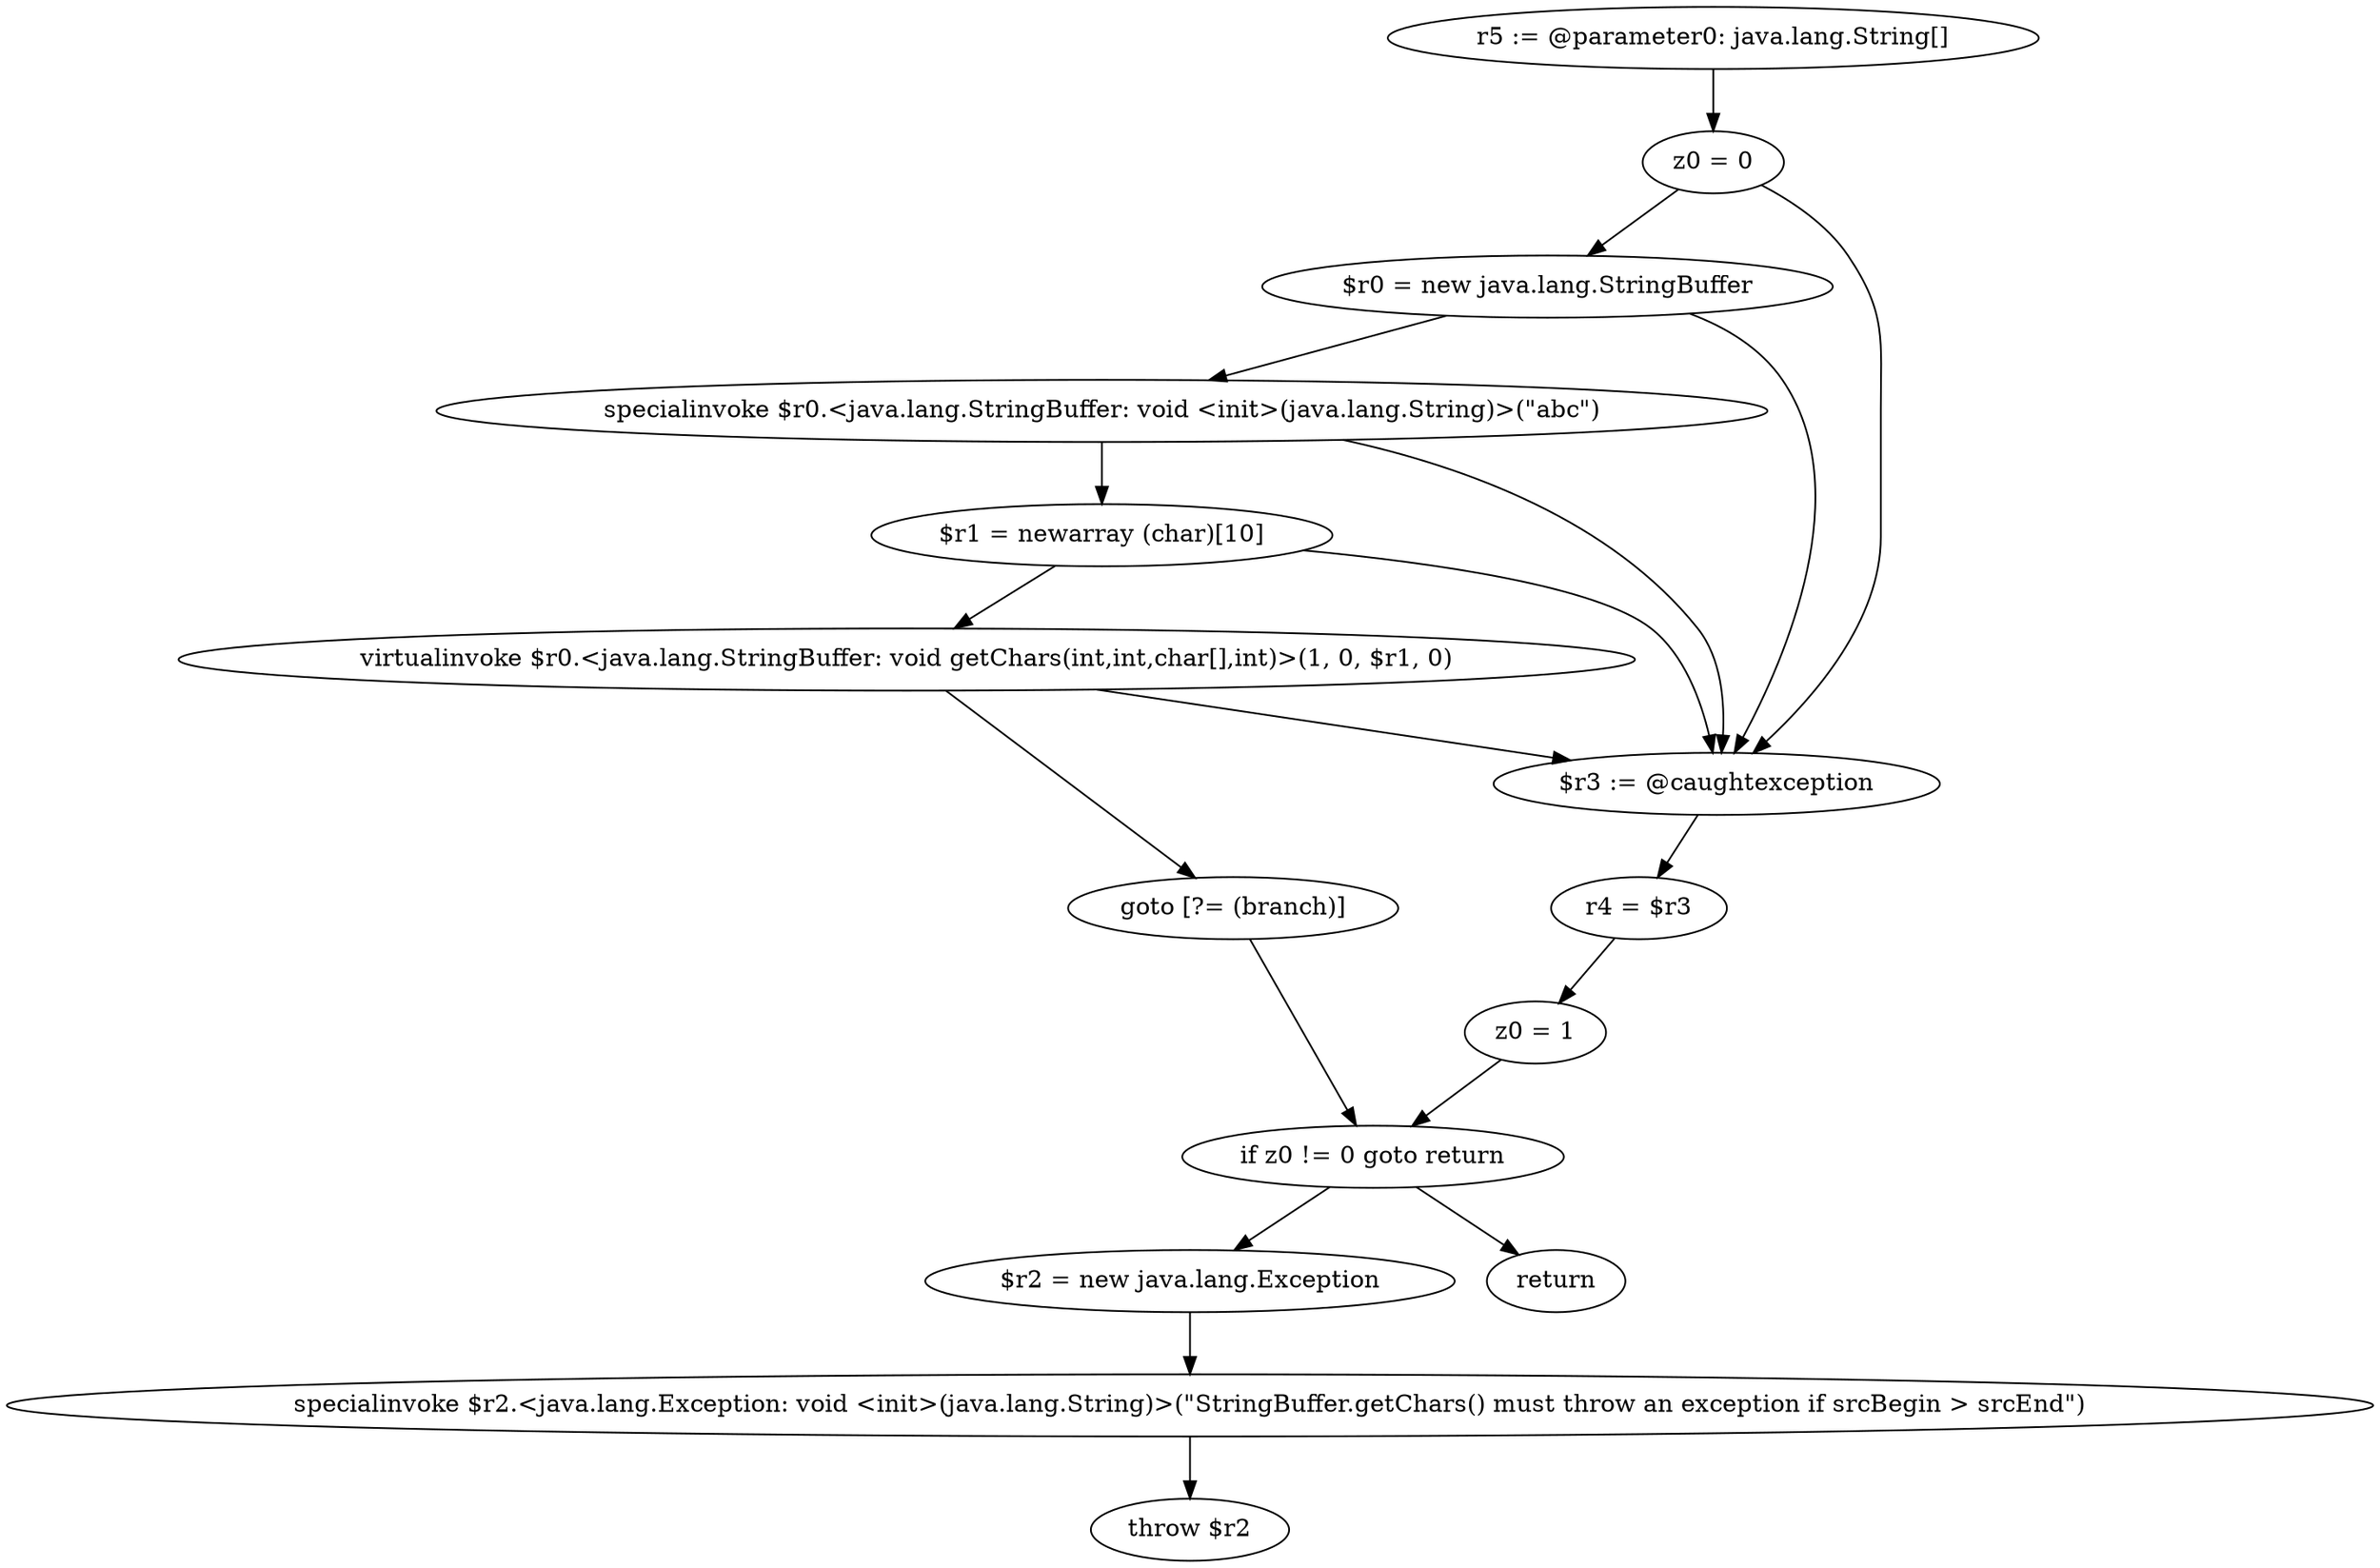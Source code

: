 digraph "unitGraph" {
    "r5 := @parameter0: java.lang.String[]"
    "z0 = 0"
    "$r0 = new java.lang.StringBuffer"
    "specialinvoke $r0.<java.lang.StringBuffer: void <init>(java.lang.String)>(\"abc\")"
    "$r1 = newarray (char)[10]"
    "virtualinvoke $r0.<java.lang.StringBuffer: void getChars(int,int,char[],int)>(1, 0, $r1, 0)"
    "goto [?= (branch)]"
    "$r3 := @caughtexception"
    "r4 = $r3"
    "z0 = 1"
    "if z0 != 0 goto return"
    "$r2 = new java.lang.Exception"
    "specialinvoke $r2.<java.lang.Exception: void <init>(java.lang.String)>(\"StringBuffer.getChars() must throw an exception if srcBegin > srcEnd\")"
    "throw $r2"
    "return"
    "r5 := @parameter0: java.lang.String[]"->"z0 = 0";
    "z0 = 0"->"$r0 = new java.lang.StringBuffer";
    "z0 = 0"->"$r3 := @caughtexception";
    "$r0 = new java.lang.StringBuffer"->"specialinvoke $r0.<java.lang.StringBuffer: void <init>(java.lang.String)>(\"abc\")";
    "$r0 = new java.lang.StringBuffer"->"$r3 := @caughtexception";
    "specialinvoke $r0.<java.lang.StringBuffer: void <init>(java.lang.String)>(\"abc\")"->"$r1 = newarray (char)[10]";
    "specialinvoke $r0.<java.lang.StringBuffer: void <init>(java.lang.String)>(\"abc\")"->"$r3 := @caughtexception";
    "$r1 = newarray (char)[10]"->"virtualinvoke $r0.<java.lang.StringBuffer: void getChars(int,int,char[],int)>(1, 0, $r1, 0)";
    "$r1 = newarray (char)[10]"->"$r3 := @caughtexception";
    "virtualinvoke $r0.<java.lang.StringBuffer: void getChars(int,int,char[],int)>(1, 0, $r1, 0)"->"goto [?= (branch)]";
    "virtualinvoke $r0.<java.lang.StringBuffer: void getChars(int,int,char[],int)>(1, 0, $r1, 0)"->"$r3 := @caughtexception";
    "goto [?= (branch)]"->"if z0 != 0 goto return";
    "$r3 := @caughtexception"->"r4 = $r3";
    "r4 = $r3"->"z0 = 1";
    "z0 = 1"->"if z0 != 0 goto return";
    "if z0 != 0 goto return"->"$r2 = new java.lang.Exception";
    "if z0 != 0 goto return"->"return";
    "$r2 = new java.lang.Exception"->"specialinvoke $r2.<java.lang.Exception: void <init>(java.lang.String)>(\"StringBuffer.getChars() must throw an exception if srcBegin > srcEnd\")";
    "specialinvoke $r2.<java.lang.Exception: void <init>(java.lang.String)>(\"StringBuffer.getChars() must throw an exception if srcBegin > srcEnd\")"->"throw $r2";
}
